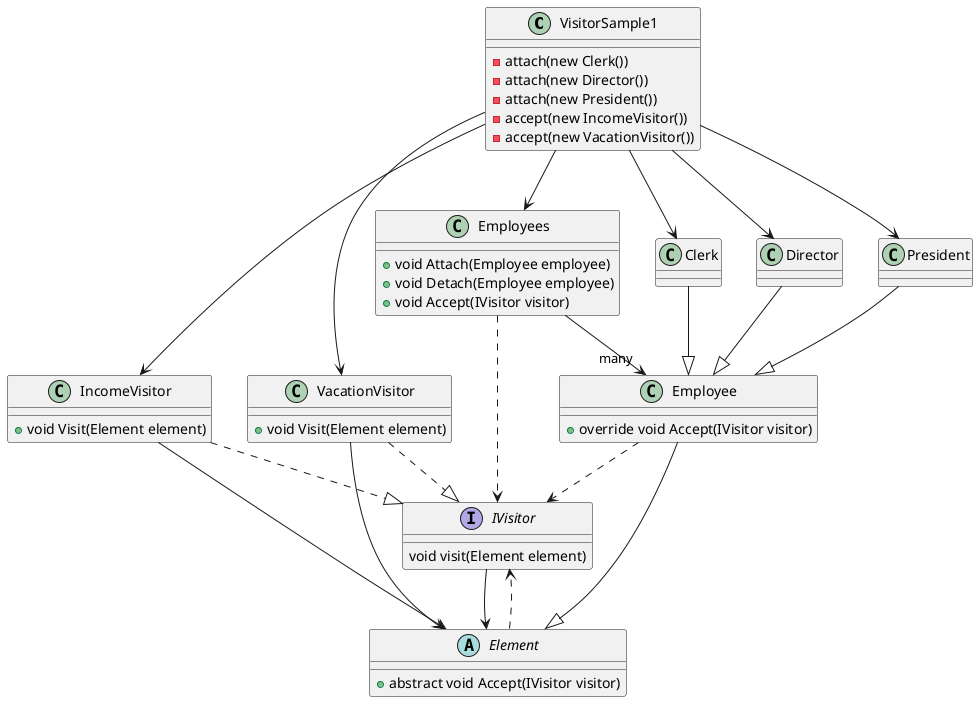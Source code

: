 @startuml

VisitorSample1 --> Employees
VisitorSample1 --> Clerk
VisitorSample1 --> Director
VisitorSample1 --> President
VisitorSample1 --> IncomeVisitor
VisitorSample1 --> VacationVisitor
IVisitor --> Element
IncomeVisitor ..|> IVisitor
IncomeVisitor --> Element
VacationVisitor ..|> IVisitor
VacationVisitor --> Element
Element ..> IVisitor
Employee --|> Element
Employee ..> IVisitor
Employees --> "many" Employee
Employees ..> IVisitor
Clerk --|> Employee
Director --|> Employee
President --|> Employee




class VisitorSample1{
-attach(new Clerk())
-attach(new Director())
-attach(new President())
-accept(new IncomeVisitor())
-accept(new VacationVisitor())
}
interface IVisitor{
void visit(Element element)
}
class IncomeVisitor{
+ void Visit(Element element)
}
class VacationVisitor{
+ void Visit(Element element)
}
abstract class Element{
+ abstract void Accept(IVisitor visitor)
}
class Employee{
+ override void Accept(IVisitor visitor)
}
class Employees{
+ void Attach(Employee employee)
+ void Detach(Employee employee)
+ void Accept(IVisitor visitor)
}
class Clerk
class Director
class President
@enduml